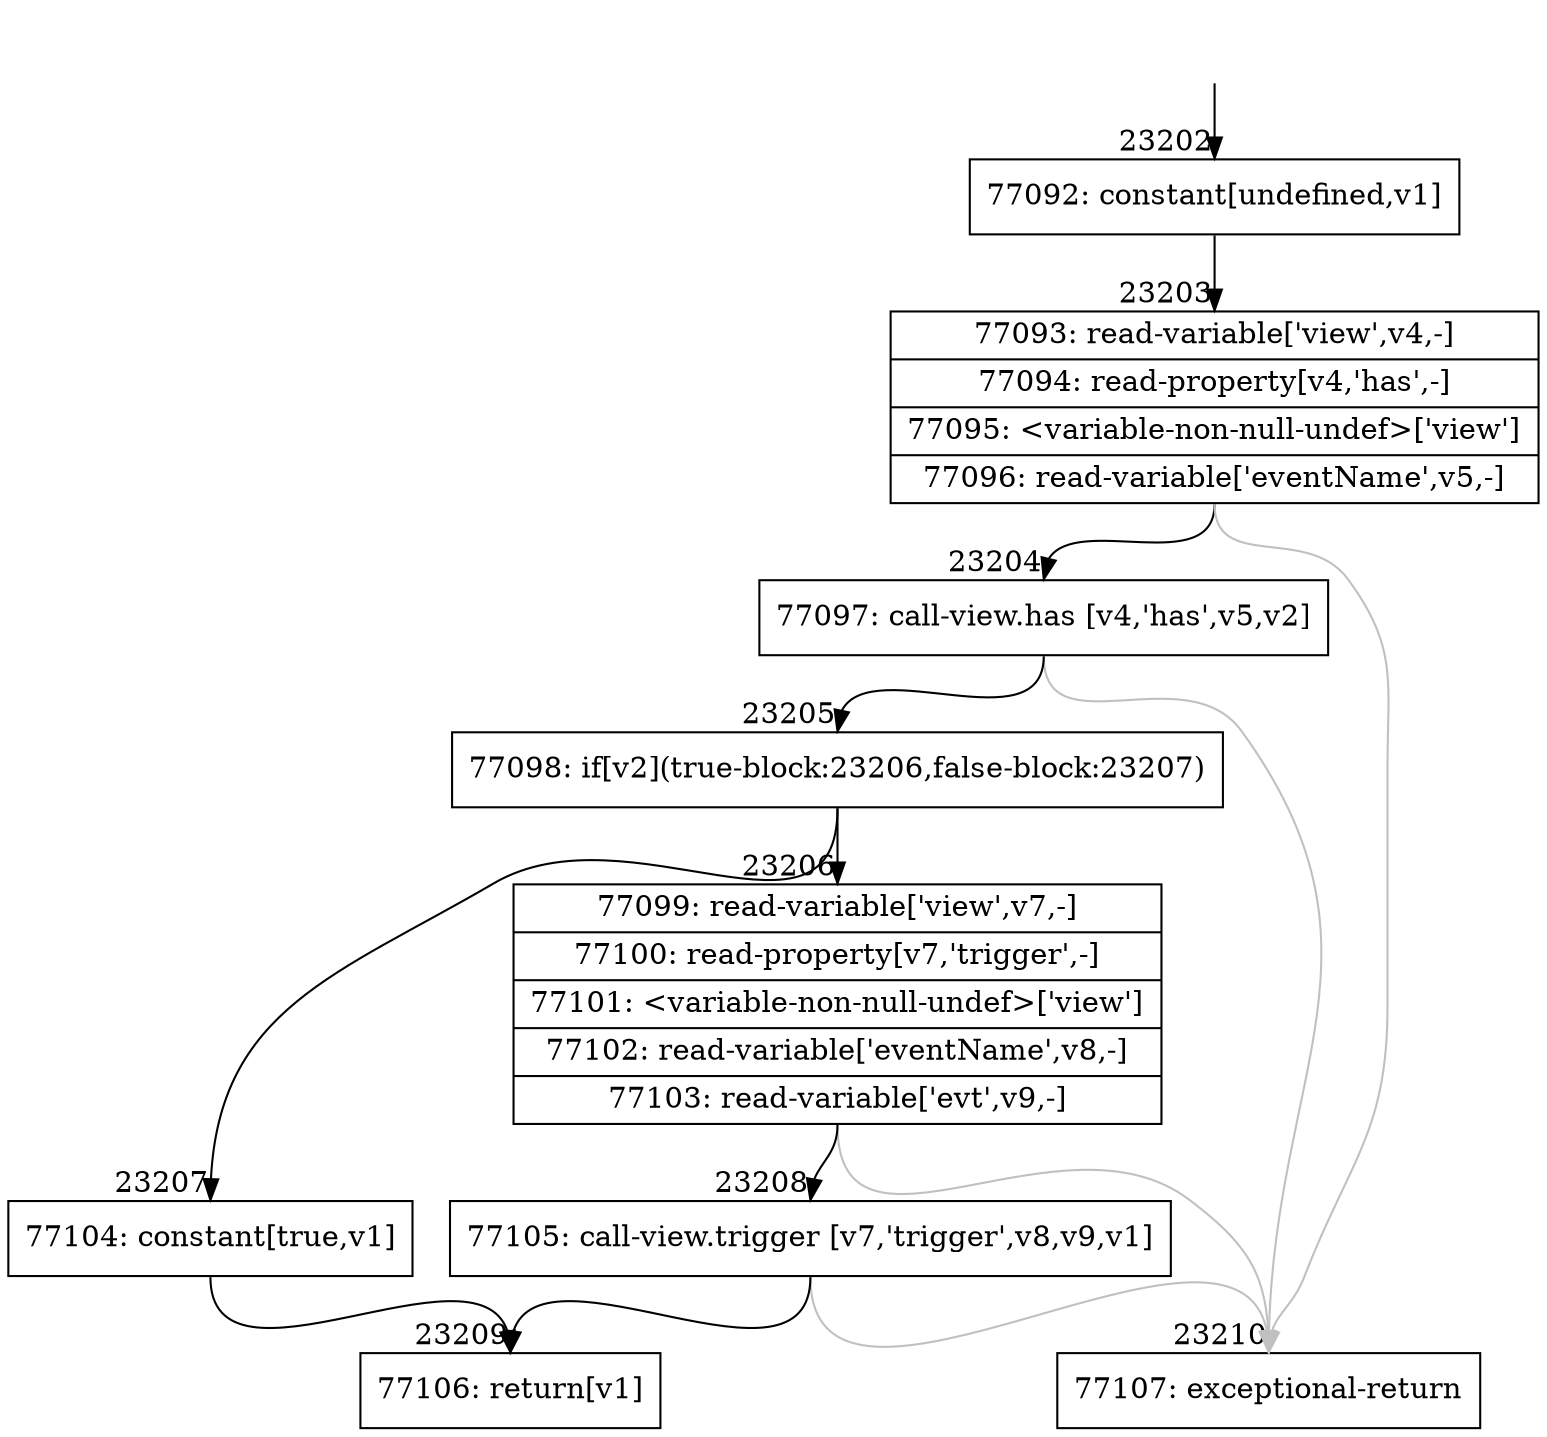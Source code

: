 digraph {
rankdir="TD"
BB_entry2024[shape=none,label=""];
BB_entry2024 -> BB23202 [tailport=s, headport=n, headlabel="    23202"]
BB23202 [shape=record label="{77092: constant[undefined,v1]}" ] 
BB23202 -> BB23203 [tailport=s, headport=n, headlabel="      23203"]
BB23203 [shape=record label="{77093: read-variable['view',v4,-]|77094: read-property[v4,'has',-]|77095: \<variable-non-null-undef\>['view']|77096: read-variable['eventName',v5,-]}" ] 
BB23203 -> BB23204 [tailport=s, headport=n, headlabel="      23204"]
BB23203 -> BB23210 [tailport=s, headport=n, color=gray, headlabel="      23210"]
BB23204 [shape=record label="{77097: call-view.has [v4,'has',v5,v2]}" ] 
BB23204 -> BB23205 [tailport=s, headport=n, headlabel="      23205"]
BB23204 -> BB23210 [tailport=s, headport=n, color=gray]
BB23205 [shape=record label="{77098: if[v2](true-block:23206,false-block:23207)}" ] 
BB23205 -> BB23206 [tailport=s, headport=n, headlabel="      23206"]
BB23205 -> BB23207 [tailport=s, headport=n, headlabel="      23207"]
BB23206 [shape=record label="{77099: read-variable['view',v7,-]|77100: read-property[v7,'trigger',-]|77101: \<variable-non-null-undef\>['view']|77102: read-variable['eventName',v8,-]|77103: read-variable['evt',v9,-]}" ] 
BB23206 -> BB23208 [tailport=s, headport=n, headlabel="      23208"]
BB23206 -> BB23210 [tailport=s, headport=n, color=gray]
BB23207 [shape=record label="{77104: constant[true,v1]}" ] 
BB23207 -> BB23209 [tailport=s, headport=n, headlabel="      23209"]
BB23208 [shape=record label="{77105: call-view.trigger [v7,'trigger',v8,v9,v1]}" ] 
BB23208 -> BB23209 [tailport=s, headport=n]
BB23208 -> BB23210 [tailport=s, headport=n, color=gray]
BB23209 [shape=record label="{77106: return[v1]}" ] 
BB23210 [shape=record label="{77107: exceptional-return}" ] 
//#$~ 43286
}
